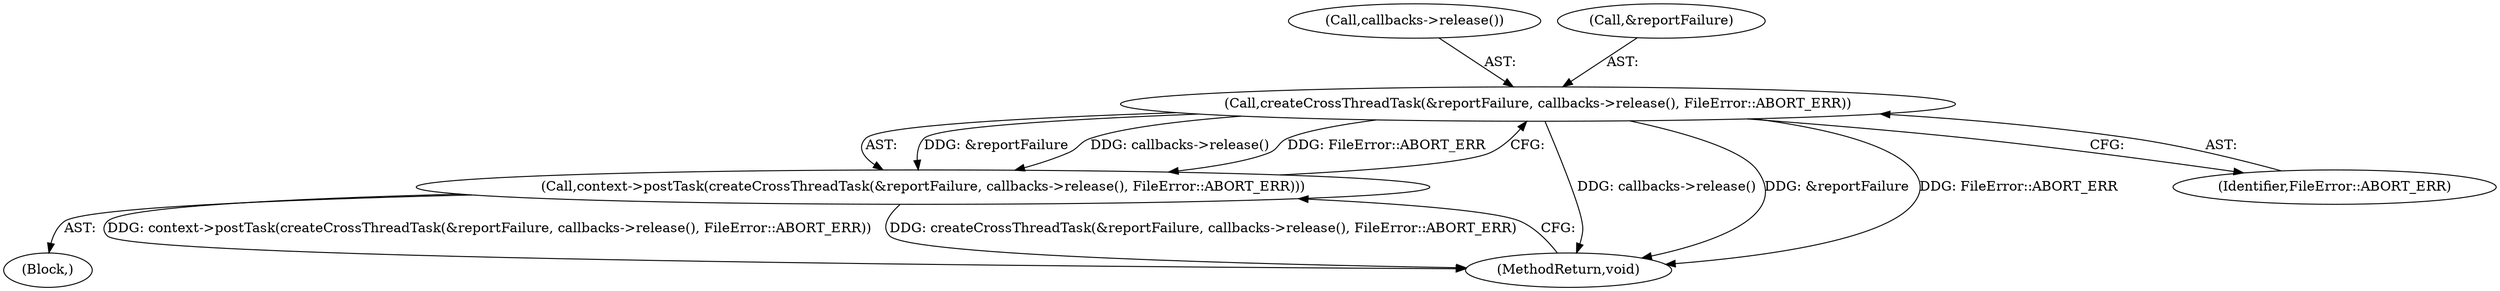 digraph "0_Chrome_02c8303512ebed345011f7b545e2f418799be2f0_15@API" {
"1000105" [label="(Call,createCrossThreadTask(&reportFailure, callbacks->release(), FileError::ABORT_ERR))"];
"1000104" [label="(Call,context->postTask(createCrossThreadTask(&reportFailure, callbacks->release(), FileError::ABORT_ERR)))"];
"1000104" [label="(Call,context->postTask(createCrossThreadTask(&reportFailure, callbacks->release(), FileError::ABORT_ERR)))"];
"1000105" [label="(Call,createCrossThreadTask(&reportFailure, callbacks->release(), FileError::ABORT_ERR))"];
"1000110" [label="(MethodReturn,void)"];
"1000103" [label="(Block,)"];
"1000108" [label="(Call,callbacks->release())"];
"1000109" [label="(Identifier,FileError::ABORT_ERR)"];
"1000106" [label="(Call,&reportFailure)"];
"1000105" -> "1000104"  [label="AST: "];
"1000105" -> "1000109"  [label="CFG: "];
"1000106" -> "1000105"  [label="AST: "];
"1000108" -> "1000105"  [label="AST: "];
"1000109" -> "1000105"  [label="AST: "];
"1000104" -> "1000105"  [label="CFG: "];
"1000105" -> "1000110"  [label="DDG: callbacks->release()"];
"1000105" -> "1000110"  [label="DDG: &reportFailure"];
"1000105" -> "1000110"  [label="DDG: FileError::ABORT_ERR"];
"1000105" -> "1000104"  [label="DDG: &reportFailure"];
"1000105" -> "1000104"  [label="DDG: callbacks->release()"];
"1000105" -> "1000104"  [label="DDG: FileError::ABORT_ERR"];
"1000104" -> "1000103"  [label="AST: "];
"1000110" -> "1000104"  [label="CFG: "];
"1000104" -> "1000110"  [label="DDG: context->postTask(createCrossThreadTask(&reportFailure, callbacks->release(), FileError::ABORT_ERR))"];
"1000104" -> "1000110"  [label="DDG: createCrossThreadTask(&reportFailure, callbacks->release(), FileError::ABORT_ERR)"];
}
